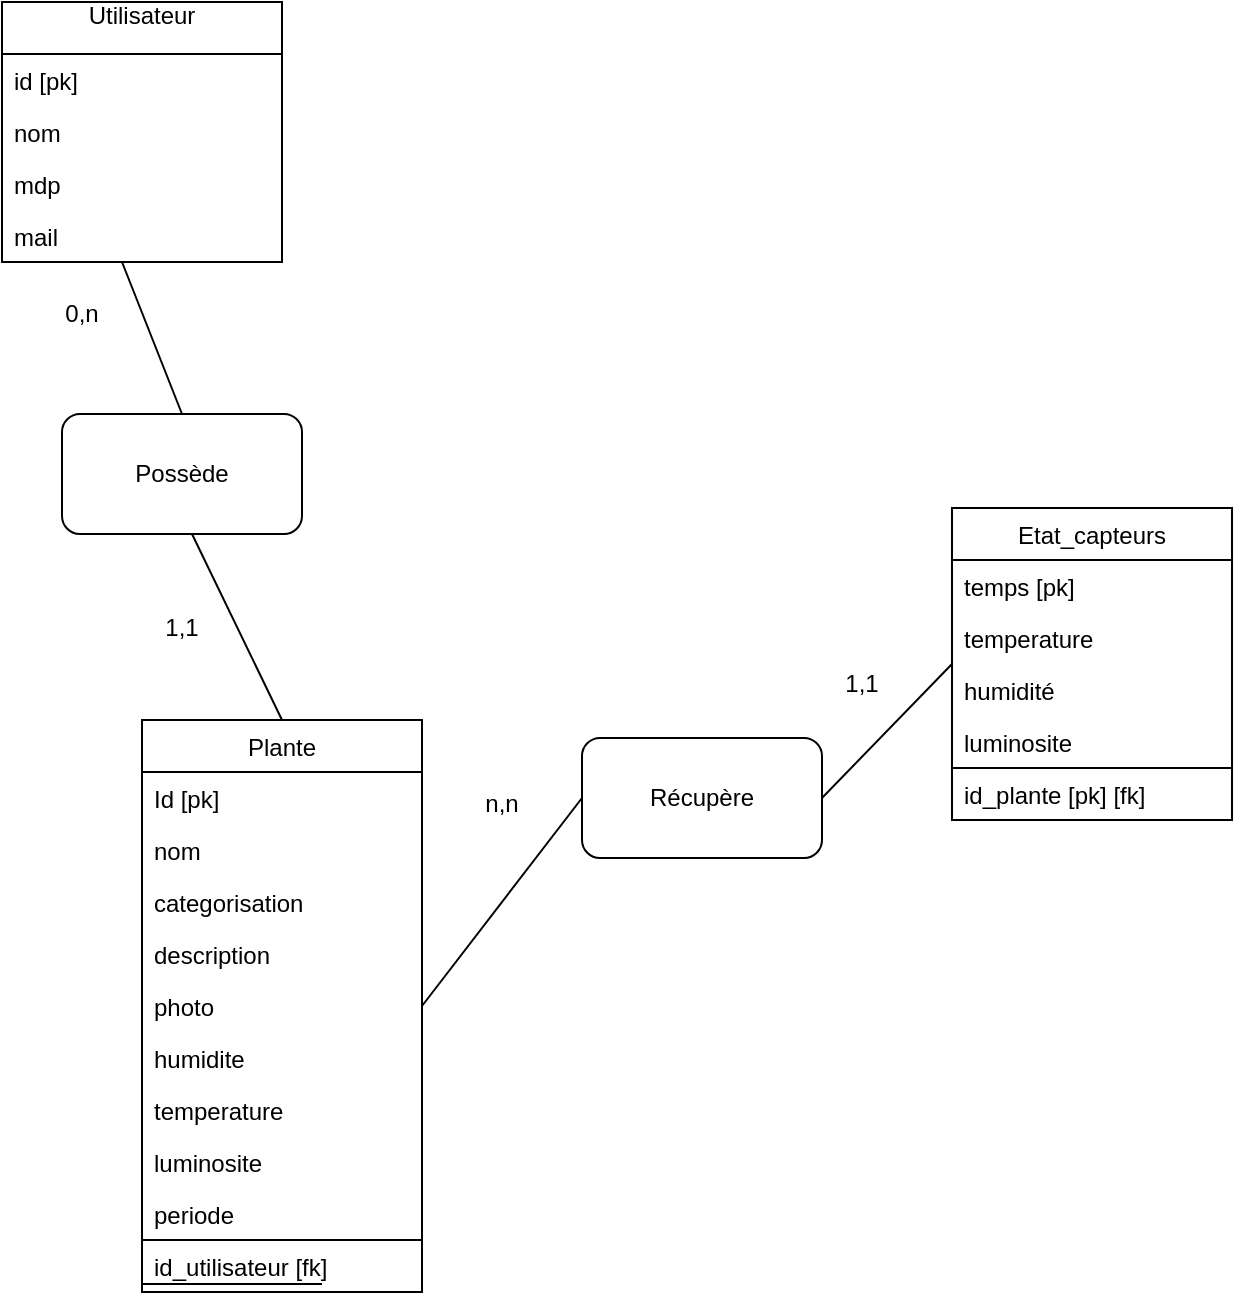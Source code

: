 <mxfile version="10.6.7" type="device"><diagram id="26uWH71WXFW3l01n-dXP" name="Page-1"><mxGraphModel dx="722" dy="815" grid="1" gridSize="10" guides="1" tooltips="1" connect="1" arrows="1" fold="1" page="1" pageScale="1" pageWidth="827" pageHeight="1169" math="0" shadow="0"><root><mxCell id="0"/><mxCell id="1" parent="0"/><mxCell id="KR82yOBP6rYe-FBpU40P-1" value="Plante" style="swimlane;fontStyle=0;childLayout=stackLayout;horizontal=1;startSize=26;fillColor=none;horizontalStack=0;resizeParent=1;resizeParentMax=0;resizeLast=0;collapsible=1;marginBottom=0;" parent="1" vertex="1"><mxGeometry x="265" y="398" width="140" height="286" as="geometry"/></mxCell><mxCell id="KR82yOBP6rYe-FBpU40P-2" value="Id [pk]" style="text;strokeColor=none;fillColor=none;align=left;verticalAlign=top;spacingLeft=4;spacingRight=4;overflow=hidden;rotatable=0;points=[[0,0.5],[1,0.5]];portConstraint=eastwest;" parent="KR82yOBP6rYe-FBpU40P-1" vertex="1"><mxGeometry y="26" width="140" height="26" as="geometry"/></mxCell><mxCell id="KR82yOBP6rYe-FBpU40P-3" value="nom" style="text;strokeColor=none;fillColor=none;align=left;verticalAlign=top;spacingLeft=4;spacingRight=4;overflow=hidden;rotatable=0;points=[[0,0.5],[1,0.5]];portConstraint=eastwest;" parent="KR82yOBP6rYe-FBpU40P-1" vertex="1"><mxGeometry y="52" width="140" height="26" as="geometry"/></mxCell><mxCell id="KR82yOBP6rYe-FBpU40P-4" value="categorisation" style="text;strokeColor=none;fillColor=none;align=left;verticalAlign=top;spacingLeft=4;spacingRight=4;overflow=hidden;rotatable=0;points=[[0,0.5],[1,0.5]];portConstraint=eastwest;" parent="KR82yOBP6rYe-FBpU40P-1" vertex="1"><mxGeometry y="78" width="140" height="26" as="geometry"/></mxCell><mxCell id="KR82yOBP6rYe-FBpU40P-5" value="description" style="text;strokeColor=none;fillColor=none;align=left;verticalAlign=top;spacingLeft=4;spacingRight=4;overflow=hidden;rotatable=0;points=[[0,0.5],[1,0.5]];portConstraint=eastwest;" parent="KR82yOBP6rYe-FBpU40P-1" vertex="1"><mxGeometry y="104" width="140" height="26" as="geometry"/></mxCell><mxCell id="KR82yOBP6rYe-FBpU40P-6" value="photo" style="text;strokeColor=none;fillColor=none;align=left;verticalAlign=top;spacingLeft=4;spacingRight=4;overflow=hidden;rotatable=0;points=[[0,0.5],[1,0.5]];portConstraint=eastwest;" parent="KR82yOBP6rYe-FBpU40P-1" vertex="1"><mxGeometry y="130" width="140" height="26" as="geometry"/></mxCell><mxCell id="KR82yOBP6rYe-FBpU40P-7" value="humidite" style="text;strokeColor=none;fillColor=none;align=left;verticalAlign=top;spacingLeft=4;spacingRight=4;overflow=hidden;rotatable=0;points=[[0,0.5],[1,0.5]];portConstraint=eastwest;" parent="KR82yOBP6rYe-FBpU40P-1" vertex="1"><mxGeometry y="156" width="140" height="26" as="geometry"/></mxCell><mxCell id="KR82yOBP6rYe-FBpU40P-8" value="temperature" style="text;strokeColor=none;fillColor=none;align=left;verticalAlign=top;spacingLeft=4;spacingRight=4;overflow=hidden;rotatable=0;points=[[0,0.5],[1,0.5]];portConstraint=eastwest;" parent="KR82yOBP6rYe-FBpU40P-1" vertex="1"><mxGeometry y="182" width="140" height="26" as="geometry"/></mxCell><mxCell id="KR82yOBP6rYe-FBpU40P-9" value="luminosite" style="text;strokeColor=none;fillColor=none;align=left;verticalAlign=top;spacingLeft=4;spacingRight=4;overflow=hidden;rotatable=0;points=[[0,0.5],[1,0.5]];portConstraint=eastwest;" parent="KR82yOBP6rYe-FBpU40P-1" vertex="1"><mxGeometry y="208" width="140" height="26" as="geometry"/></mxCell><mxCell id="KR82yOBP6rYe-FBpU40P-10" value="periode" style="text;strokeColor=none;fillColor=none;align=left;verticalAlign=top;spacingLeft=4;spacingRight=4;overflow=hidden;rotatable=0;points=[[0,0.5],[1,0.5]];portConstraint=eastwest;" parent="KR82yOBP6rYe-FBpU40P-1" vertex="1"><mxGeometry y="234" width="140" height="26" as="geometry"/></mxCell><mxCell id="KR82yOBP6rYe-FBpU40P-33" value="id_utilisateur [fk]" style="text;strokeColor=#000000;fillColor=none;align=left;verticalAlign=top;spacingLeft=4;spacingRight=4;overflow=hidden;rotatable=0;points=[[0,0.5],[1,0.5]];portConstraint=eastwest;" parent="KR82yOBP6rYe-FBpU40P-1" vertex="1"><mxGeometry y="260" width="140" height="26" as="geometry"/></mxCell><mxCell id="KR82yOBP6rYe-FBpU40P-34" value="" style="endArrow=none;html=1;" parent="KR82yOBP6rYe-FBpU40P-1" edge="1"><mxGeometry width="50" height="50" relative="1" as="geometry"><mxPoint y="282" as="sourcePoint"/><mxPoint x="90" y="282" as="targetPoint"/></mxGeometry></mxCell><mxCell id="KR82yOBP6rYe-FBpU40P-11" value="Etat_capteurs" style="swimlane;fontStyle=0;childLayout=stackLayout;horizontal=1;startSize=26;fillColor=none;horizontalStack=0;resizeParent=1;resizeParentMax=0;resizeLast=0;collapsible=1;marginBottom=0;" parent="1" vertex="1"><mxGeometry x="670" y="292" width="140" height="156" as="geometry"/></mxCell><mxCell id="KR82yOBP6rYe-FBpU40P-12" value="temps [pk]" style="text;strokeColor=none;fillColor=none;align=left;verticalAlign=top;spacingLeft=4;spacingRight=4;overflow=hidden;rotatable=0;points=[[0,0.5],[1,0.5]];portConstraint=eastwest;" parent="KR82yOBP6rYe-FBpU40P-11" vertex="1"><mxGeometry y="26" width="140" height="26" as="geometry"/></mxCell><mxCell id="KR82yOBP6rYe-FBpU40P-13" value="temperature" style="text;strokeColor=none;fillColor=none;align=left;verticalAlign=top;spacingLeft=4;spacingRight=4;overflow=hidden;rotatable=0;points=[[0,0.5],[1,0.5]];portConstraint=eastwest;" parent="KR82yOBP6rYe-FBpU40P-11" vertex="1"><mxGeometry y="52" width="140" height="26" as="geometry"/></mxCell><mxCell id="KR82yOBP6rYe-FBpU40P-39" value="humidité" style="text;strokeColor=none;fillColor=none;align=left;verticalAlign=top;spacingLeft=4;spacingRight=4;overflow=hidden;rotatable=0;points=[[0,0.5],[1,0.5]];portConstraint=eastwest;" parent="KR82yOBP6rYe-FBpU40P-11" vertex="1"><mxGeometry y="78" width="140" height="26" as="geometry"/></mxCell><mxCell id="KR82yOBP6rYe-FBpU40P-14" value="luminosite" style="text;strokeColor=none;fillColor=none;align=left;verticalAlign=top;spacingLeft=4;spacingRight=4;overflow=hidden;rotatable=0;points=[[0,0.5],[1,0.5]];portConstraint=eastwest;" parent="KR82yOBP6rYe-FBpU40P-11" vertex="1"><mxGeometry y="104" width="140" height="26" as="geometry"/></mxCell><mxCell id="KR82yOBP6rYe-FBpU40P-37" value="id_plante [pk] [fk]" style="text;strokeColor=#000000;fillColor=none;align=left;verticalAlign=top;spacingLeft=4;spacingRight=4;overflow=hidden;rotatable=0;points=[[0,0.5],[1,0.5]];portConstraint=eastwest;" parent="KR82yOBP6rYe-FBpU40P-11" vertex="1"><mxGeometry y="130" width="140" height="26" as="geometry"/></mxCell><mxCell id="KR82yOBP6rYe-FBpU40P-16" value="Utilisateur&#10;" style="swimlane;fontStyle=0;childLayout=stackLayout;horizontal=1;startSize=26;fillColor=none;horizontalStack=0;resizeParent=1;resizeParentMax=0;resizeLast=0;collapsible=1;marginBottom=0;" parent="1" vertex="1"><mxGeometry x="195" y="39" width="140" height="130" as="geometry"/></mxCell><mxCell id="KR82yOBP6rYe-FBpU40P-17" value="id [pk]" style="text;strokeColor=none;fillColor=none;align=left;verticalAlign=top;spacingLeft=4;spacingRight=4;overflow=hidden;rotatable=0;points=[[0,0.5],[1,0.5]];portConstraint=eastwest;" parent="KR82yOBP6rYe-FBpU40P-16" vertex="1"><mxGeometry y="26" width="140" height="26" as="geometry"/></mxCell><mxCell id="KR82yOBP6rYe-FBpU40P-18" value="nom" style="text;strokeColor=none;fillColor=none;align=left;verticalAlign=top;spacingLeft=4;spacingRight=4;overflow=hidden;rotatable=0;points=[[0,0.5],[1,0.5]];portConstraint=eastwest;" parent="KR82yOBP6rYe-FBpU40P-16" vertex="1"><mxGeometry y="52" width="140" height="26" as="geometry"/></mxCell><mxCell id="KR82yOBP6rYe-FBpU40P-19" value="mdp&#10;&#10;" style="text;strokeColor=none;fillColor=none;align=left;verticalAlign=top;spacingLeft=4;spacingRight=4;overflow=hidden;rotatable=0;points=[[0,0.5],[1,0.5]];portConstraint=eastwest;" parent="KR82yOBP6rYe-FBpU40P-16" vertex="1"><mxGeometry y="78" width="140" height="26" as="geometry"/></mxCell><mxCell id="KR82yOBP6rYe-FBpU40P-44" value="mail&#10;" style="text;strokeColor=none;fillColor=none;align=left;verticalAlign=top;spacingLeft=4;spacingRight=4;overflow=hidden;rotatable=0;points=[[0,0.5],[1,0.5]];portConstraint=eastwest;" parent="KR82yOBP6rYe-FBpU40P-16" vertex="1"><mxGeometry y="104" width="140" height="26" as="geometry"/></mxCell><mxCell id="KR82yOBP6rYe-FBpU40P-23" value="" style="endArrow=none;html=1;entryX=0.429;entryY=1;entryDx=0;entryDy=0;exitX=0.5;exitY=0;exitDx=0;exitDy=0;entryPerimeter=0;" parent="1" source="KR82yOBP6rYe-FBpU40P-24" edge="1"><mxGeometry width="50" height="50" relative="1" as="geometry"><mxPoint x="625" y="315" as="sourcePoint"/><mxPoint x="255" y="169" as="targetPoint"/></mxGeometry></mxCell><mxCell id="KR82yOBP6rYe-FBpU40P-24" value="Possède" style="rounded=1;whiteSpace=wrap;html=1;" parent="1" vertex="1"><mxGeometry x="225" y="245" width="120" height="60" as="geometry"/></mxCell><mxCell id="KR82yOBP6rYe-FBpU40P-25" value="" style="endArrow=none;html=1;entryX=0;entryY=0.5;entryDx=0;entryDy=0;exitX=1;exitY=0.5;exitDx=0;exitDy=0;" parent="1" source="KR82yOBP6rYe-FBpU40P-6" target="KR82yOBP6rYe-FBpU40P-28" edge="1"><mxGeometry width="50" height="50" relative="1" as="geometry"><mxPoint x="480" y="500" as="sourcePoint"/><mxPoint x="395" y="95" as="targetPoint"/></mxGeometry></mxCell><mxCell id="KR82yOBP6rYe-FBpU40P-26" value="" style="endArrow=none;html=1;exitX=1;exitY=0.5;exitDx=0;exitDy=0;" parent="1" source="KR82yOBP6rYe-FBpU40P-28" edge="1"><mxGeometry width="50" height="50" relative="1" as="geometry"><mxPoint x="550" y="353" as="sourcePoint"/><mxPoint x="670" y="370" as="targetPoint"/></mxGeometry></mxCell><mxCell id="KR82yOBP6rYe-FBpU40P-27" value="" style="endArrow=none;html=1;exitX=0.5;exitY=0;exitDx=0;exitDy=0;" parent="1" source="KR82yOBP6rYe-FBpU40P-1" edge="1"><mxGeometry width="50" height="50" relative="1" as="geometry"><mxPoint x="240" y="355" as="sourcePoint"/><mxPoint x="290" y="305" as="targetPoint"/></mxGeometry></mxCell><mxCell id="KR82yOBP6rYe-FBpU40P-28" value="Récupère" style="rounded=1;whiteSpace=wrap;html=1;" parent="1" vertex="1"><mxGeometry x="485" y="407" width="120" height="60" as="geometry"/></mxCell><mxCell id="KR82yOBP6rYe-FBpU40P-29" value="0,n" style="text;html=1;strokeColor=none;fillColor=none;align=center;verticalAlign=middle;whiteSpace=wrap;rounded=0;" parent="1" vertex="1"><mxGeometry x="215" y="185" width="40" height="20" as="geometry"/></mxCell><mxCell id="KR82yOBP6rYe-FBpU40P-31" value="1,1" style="text;html=1;strokeColor=none;fillColor=none;align=center;verticalAlign=middle;whiteSpace=wrap;rounded=0;" parent="1" vertex="1"><mxGeometry x="265" y="341.5" width="40" height="20" as="geometry"/></mxCell><mxCell id="KR82yOBP6rYe-FBpU40P-35" value="n,n" style="text;html=1;strokeColor=none;fillColor=none;align=center;verticalAlign=middle;whiteSpace=wrap;rounded=0;" parent="1" vertex="1"><mxGeometry x="425" y="430" width="40" height="20" as="geometry"/></mxCell><mxCell id="KR82yOBP6rYe-FBpU40P-36" value="1,1" style="text;html=1;strokeColor=none;fillColor=none;align=center;verticalAlign=middle;whiteSpace=wrap;rounded=0;" parent="1" vertex="1"><mxGeometry x="605" y="370" width="40" height="20" as="geometry"/></mxCell></root></mxGraphModel></diagram></mxfile>
